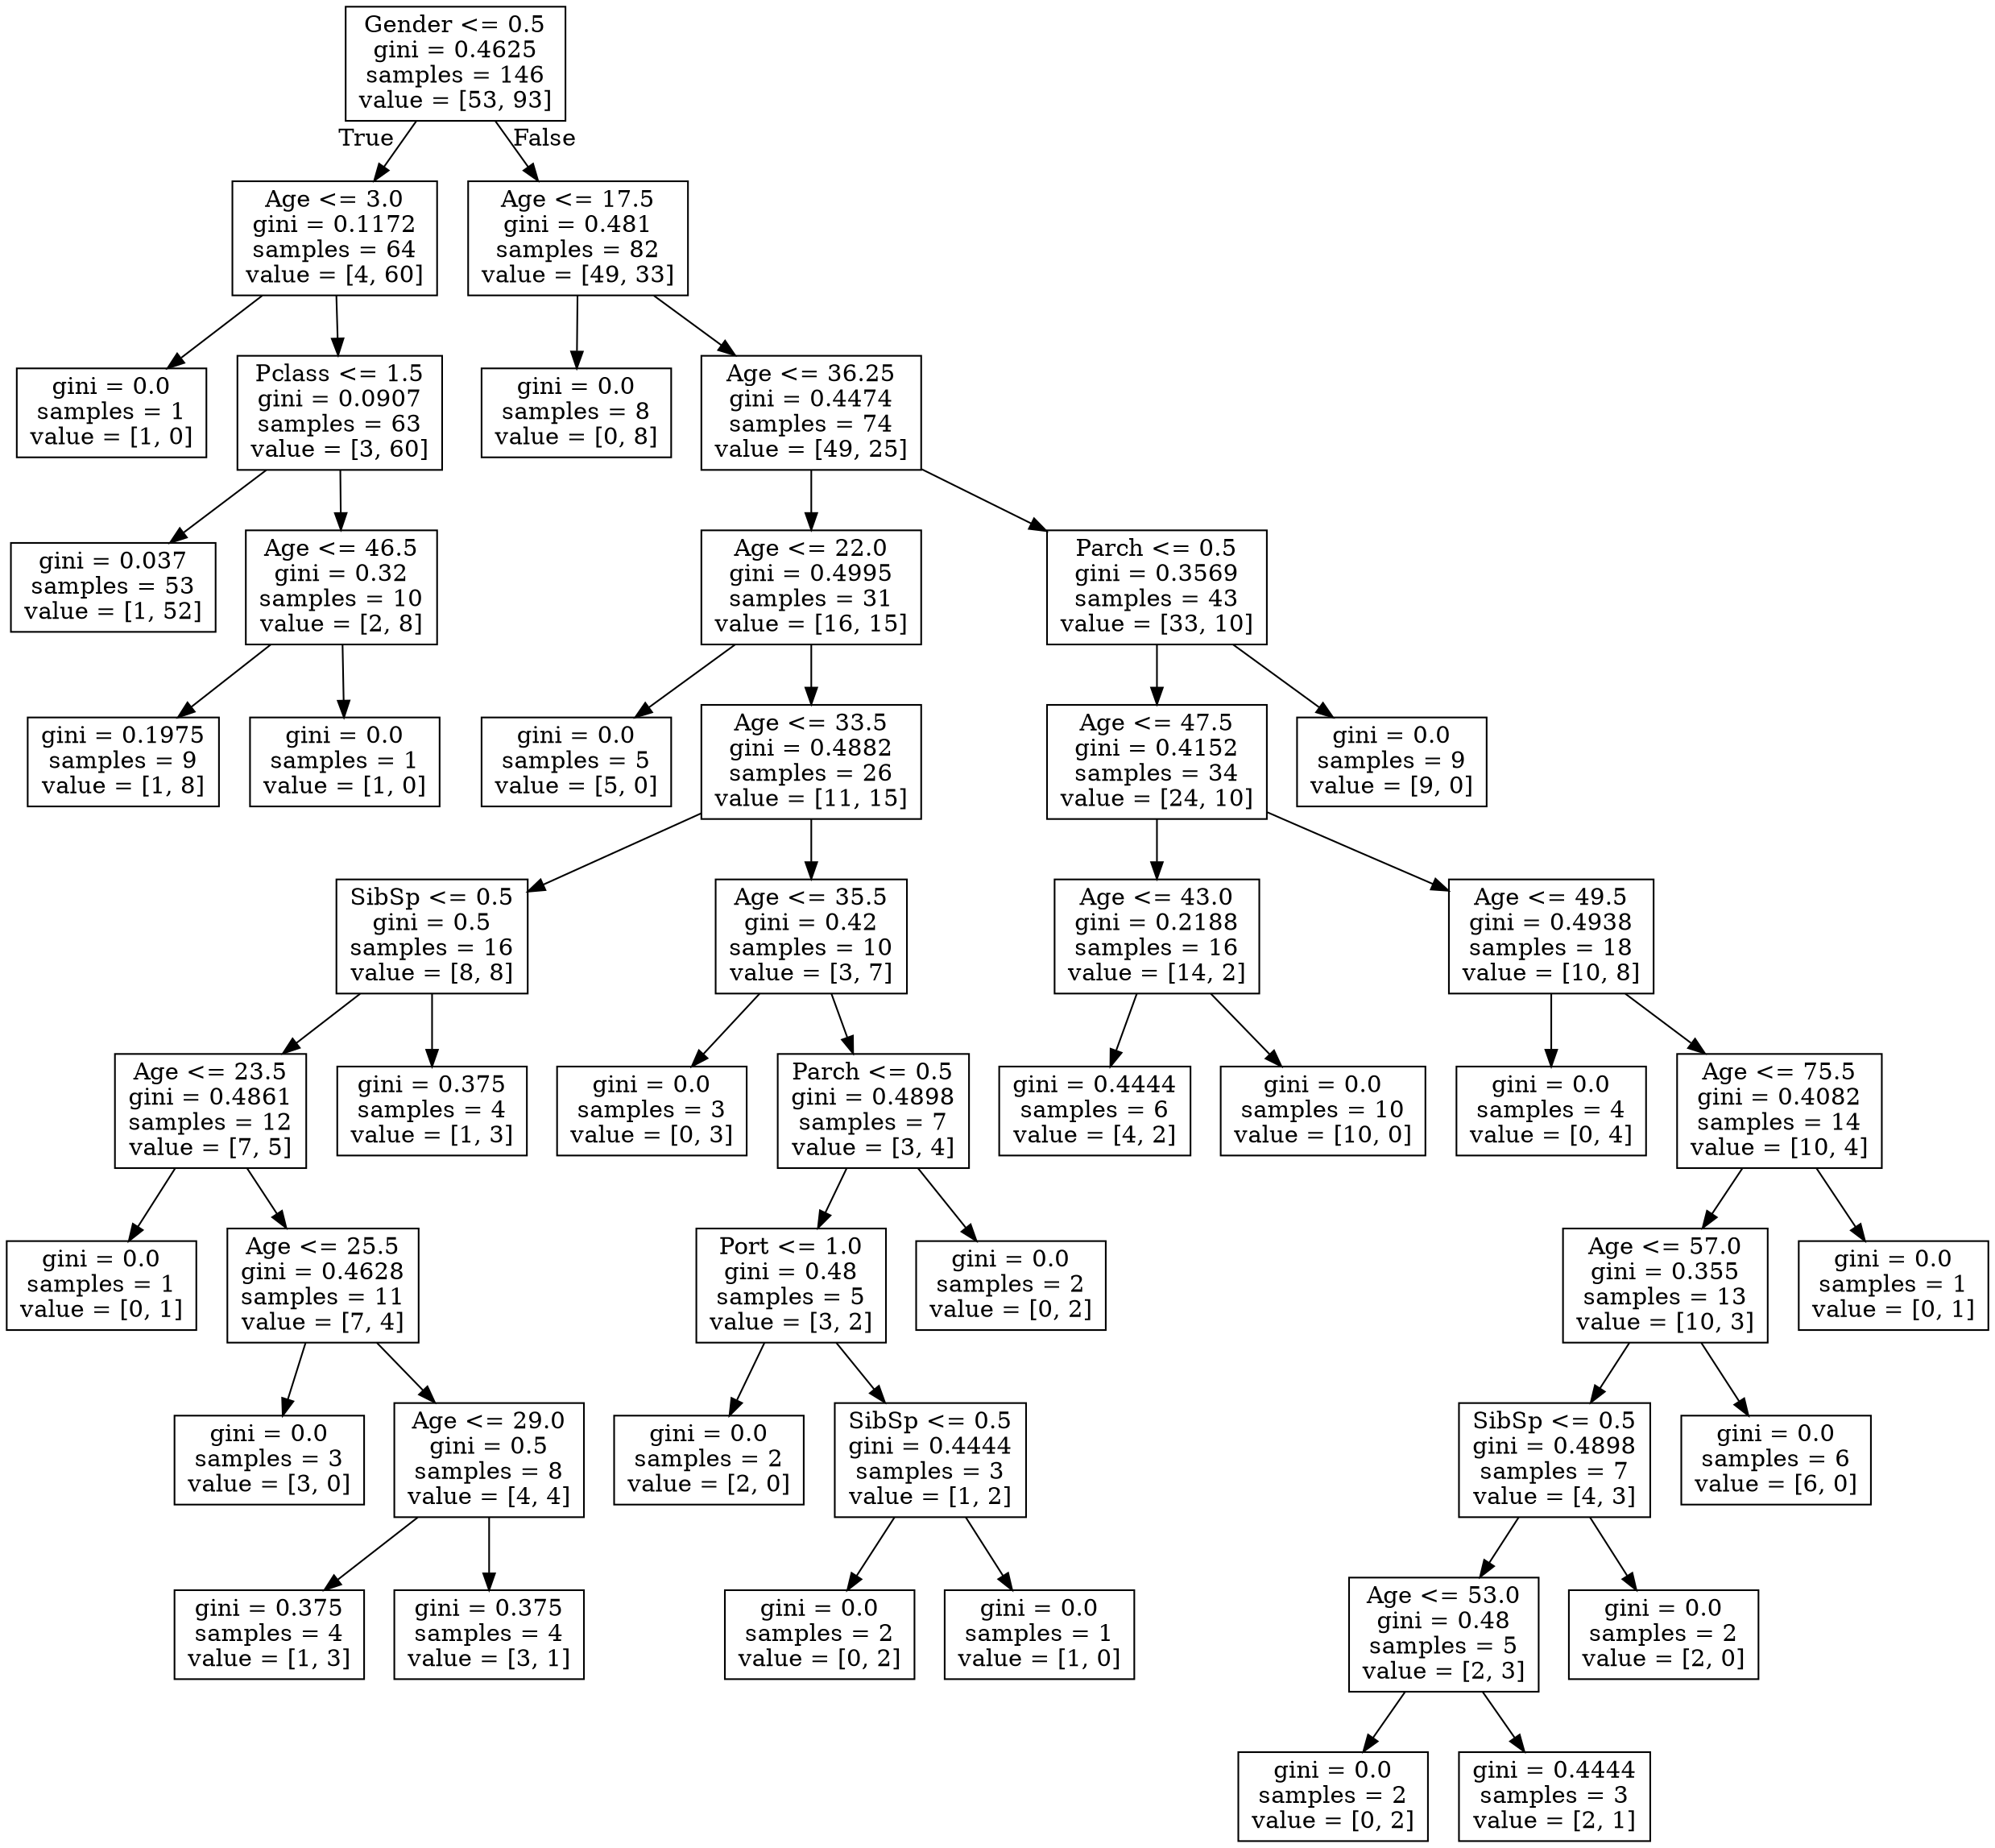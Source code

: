 digraph Tree {
node [shape=box] ;
0 [label="Gender <= 0.5\ngini = 0.4625\nsamples = 146\nvalue = [53, 93]"] ;
1 [label="Age <= 3.0\ngini = 0.1172\nsamples = 64\nvalue = [4, 60]"] ;
0 -> 1 [labeldistance=2.5, labelangle=45, headlabel="True"] ;
9 [label="gini = 0.0\nsamples = 1\nvalue = [1, 0]"] ;
1 -> 9 ;
10 [label="Pclass <= 1.5\ngini = 0.0907\nsamples = 63\nvalue = [3, 60]"] ;
1 -> 10 ;
27 [label="gini = 0.037\nsamples = 53\nvalue = [1, 52]"] ;
10 -> 27 ;
28 [label="Age <= 46.5\ngini = 0.32\nsamples = 10\nvalue = [2, 8]"] ;
10 -> 28 ;
29 [label="gini = 0.1975\nsamples = 9\nvalue = [1, 8]"] ;
28 -> 29 ;
30 [label="gini = 0.0\nsamples = 1\nvalue = [1, 0]"] ;
28 -> 30 ;
2 [label="Age <= 17.5\ngini = 0.481\nsamples = 82\nvalue = [49, 33]"] ;
0 -> 2 [labeldistance=2.5, labelangle=-45, headlabel="False"] ;
3 [label="gini = 0.0\nsamples = 8\nvalue = [0, 8]"] ;
2 -> 3 ;
4 [label="Age <= 36.25\ngini = 0.4474\nsamples = 74\nvalue = [49, 25]"] ;
2 -> 4 ;
5 [label="Age <= 22.0\ngini = 0.4995\nsamples = 31\nvalue = [16, 15]"] ;
4 -> 5 ;
7 [label="gini = 0.0\nsamples = 5\nvalue = [5, 0]"] ;
5 -> 7 ;
8 [label="Age <= 33.5\ngini = 0.4882\nsamples = 26\nvalue = [11, 15]"] ;
5 -> 8 ;
31 [label="SibSp <= 0.5\ngini = 0.5\nsamples = 16\nvalue = [8, 8]"] ;
8 -> 31 ;
41 [label="Age <= 23.5\ngini = 0.4861\nsamples = 12\nvalue = [7, 5]"] ;
31 -> 41 ;
43 [label="gini = 0.0\nsamples = 1\nvalue = [0, 1]"] ;
41 -> 43 ;
44 [label="Age <= 25.5\ngini = 0.4628\nsamples = 11\nvalue = [7, 4]"] ;
41 -> 44 ;
45 [label="gini = 0.0\nsamples = 3\nvalue = [3, 0]"] ;
44 -> 45 ;
46 [label="Age <= 29.0\ngini = 0.5\nsamples = 8\nvalue = [4, 4]"] ;
44 -> 46 ;
47 [label="gini = 0.375\nsamples = 4\nvalue = [1, 3]"] ;
46 -> 47 ;
48 [label="gini = 0.375\nsamples = 4\nvalue = [3, 1]"] ;
46 -> 48 ;
42 [label="gini = 0.375\nsamples = 4\nvalue = [1, 3]"] ;
31 -> 42 ;
32 [label="Age <= 35.5\ngini = 0.42\nsamples = 10\nvalue = [3, 7]"] ;
8 -> 32 ;
33 [label="gini = 0.0\nsamples = 3\nvalue = [0, 3]"] ;
32 -> 33 ;
34 [label="Parch <= 0.5\ngini = 0.4898\nsamples = 7\nvalue = [3, 4]"] ;
32 -> 34 ;
35 [label="Port <= 1.0\ngini = 0.48\nsamples = 5\nvalue = [3, 2]"] ;
34 -> 35 ;
37 [label="gini = 0.0\nsamples = 2\nvalue = [2, 0]"] ;
35 -> 37 ;
38 [label="SibSp <= 0.5\ngini = 0.4444\nsamples = 3\nvalue = [1, 2]"] ;
35 -> 38 ;
39 [label="gini = 0.0\nsamples = 2\nvalue = [0, 2]"] ;
38 -> 39 ;
40 [label="gini = 0.0\nsamples = 1\nvalue = [1, 0]"] ;
38 -> 40 ;
36 [label="gini = 0.0\nsamples = 2\nvalue = [0, 2]"] ;
34 -> 36 ;
6 [label="Parch <= 0.5\ngini = 0.3569\nsamples = 43\nvalue = [33, 10]"] ;
4 -> 6 ;
11 [label="Age <= 47.5\ngini = 0.4152\nsamples = 34\nvalue = [24, 10]"] ;
6 -> 11 ;
13 [label="Age <= 43.0\ngini = 0.2188\nsamples = 16\nvalue = [14, 2]"] ;
11 -> 13 ;
25 [label="gini = 0.4444\nsamples = 6\nvalue = [4, 2]"] ;
13 -> 25 ;
26 [label="gini = 0.0\nsamples = 10\nvalue = [10, 0]"] ;
13 -> 26 ;
14 [label="Age <= 49.5\ngini = 0.4938\nsamples = 18\nvalue = [10, 8]"] ;
11 -> 14 ;
15 [label="gini = 0.0\nsamples = 4\nvalue = [0, 4]"] ;
14 -> 15 ;
16 [label="Age <= 75.5\ngini = 0.4082\nsamples = 14\nvalue = [10, 4]"] ;
14 -> 16 ;
17 [label="Age <= 57.0\ngini = 0.355\nsamples = 13\nvalue = [10, 3]"] ;
16 -> 17 ;
19 [label="SibSp <= 0.5\ngini = 0.4898\nsamples = 7\nvalue = [4, 3]"] ;
17 -> 19 ;
21 [label="Age <= 53.0\ngini = 0.48\nsamples = 5\nvalue = [2, 3]"] ;
19 -> 21 ;
23 [label="gini = 0.0\nsamples = 2\nvalue = [0, 2]"] ;
21 -> 23 ;
24 [label="gini = 0.4444\nsamples = 3\nvalue = [2, 1]"] ;
21 -> 24 ;
22 [label="gini = 0.0\nsamples = 2\nvalue = [2, 0]"] ;
19 -> 22 ;
20 [label="gini = 0.0\nsamples = 6\nvalue = [6, 0]"] ;
17 -> 20 ;
18 [label="gini = 0.0\nsamples = 1\nvalue = [0, 1]"] ;
16 -> 18 ;
12 [label="gini = 0.0\nsamples = 9\nvalue = [9, 0]"] ;
6 -> 12 ;
}
